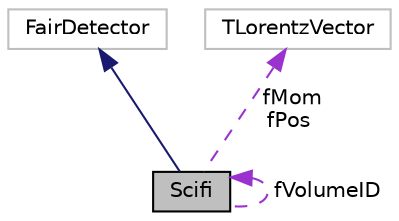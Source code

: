 digraph "Scifi"
{
 // LATEX_PDF_SIZE
  edge [fontname="Helvetica",fontsize="10",labelfontname="Helvetica",labelfontsize="10"];
  node [fontname="Helvetica",fontsize="10",shape=record];
  Node1 [label="Scifi",height=0.2,width=0.4,color="black", fillcolor="grey75", style="filled", fontcolor="black",tooltip=" "];
  Node2 -> Node1 [dir="back",color="midnightblue",fontsize="10",style="solid",fontname="Helvetica"];
  Node2 [label="FairDetector",height=0.2,width=0.4,color="grey75", fillcolor="white", style="filled",tooltip=" "];
  Node1 -> Node1 [dir="back",color="darkorchid3",fontsize="10",style="dashed",label=" fVolumeID" ,fontname="Helvetica"];
  Node3 -> Node1 [dir="back",color="darkorchid3",fontsize="10",style="dashed",label=" fMom\nfPos" ,fontname="Helvetica"];
  Node3 [label="TLorentzVector",height=0.2,width=0.4,color="grey75", fillcolor="white", style="filled",tooltip=" "];
}
